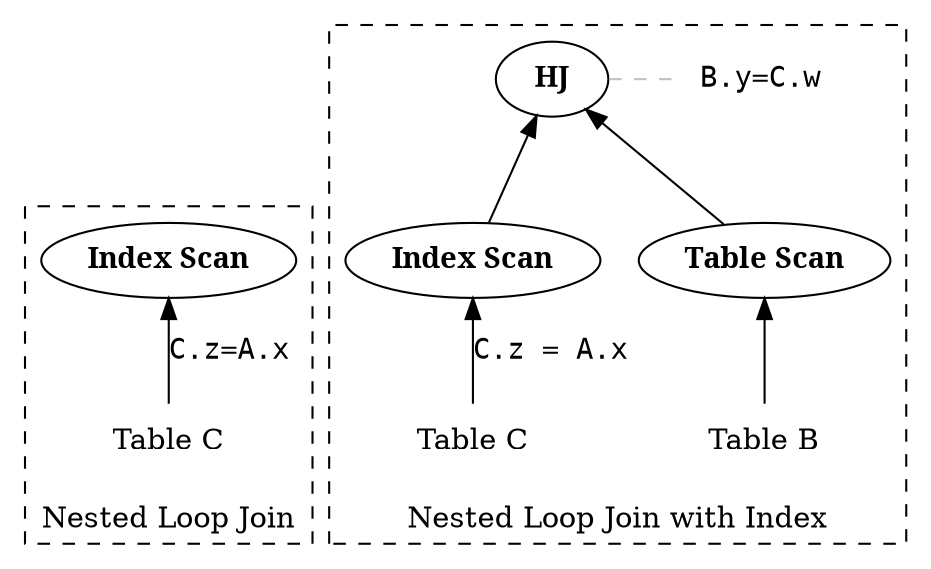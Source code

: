 digraph G {
    rankdir=BT; // Bottom to top layout

    subgraph cluster_nlj {
        label="Nested Loop Join";
        style=dashed;

        idx_scan_c [label="Index Scan", fontname="bold"];
        table_c [label="Table C", shape=none];
        table_c -> idx_scan_c [label="C.z=A.x", fontname="monospace", labelloc="c", labeldistance=2];
    }

    subgraph cluster_nlj_idx {
        label="Nested Loop Join with Index";
        style=dashed;

        hj [label="HJ", fontname="bold"];
        hj_cond [label="B.y=C.w", fontname="monospace", shape=none];

        scan_b [label="Table Scan", fontname="bold"];
        table_b [label="Table B", shape=none];

        hj_idx_scan_c [label="Index Scan", fontname="bold"];
        hj_table_c [label="Table C", shape=none];

        hj -> hj_cond [style=dashed, color=gray, arrowhead=none];
        scan_b -> hj [label=" ", labelloc="c"];
        table_b -> scan_b [label=" ", labelloc="c"];

        hj_idx_scan_c -> hj [label=" ", labelloc="c"];
        hj_table_c -> hj_idx_scan_c [label="C.z = A.x", fontname="monospace", labelloc="c", labeldistance=2];

        {rank=same; hj; hj_cond;}
    }
}

